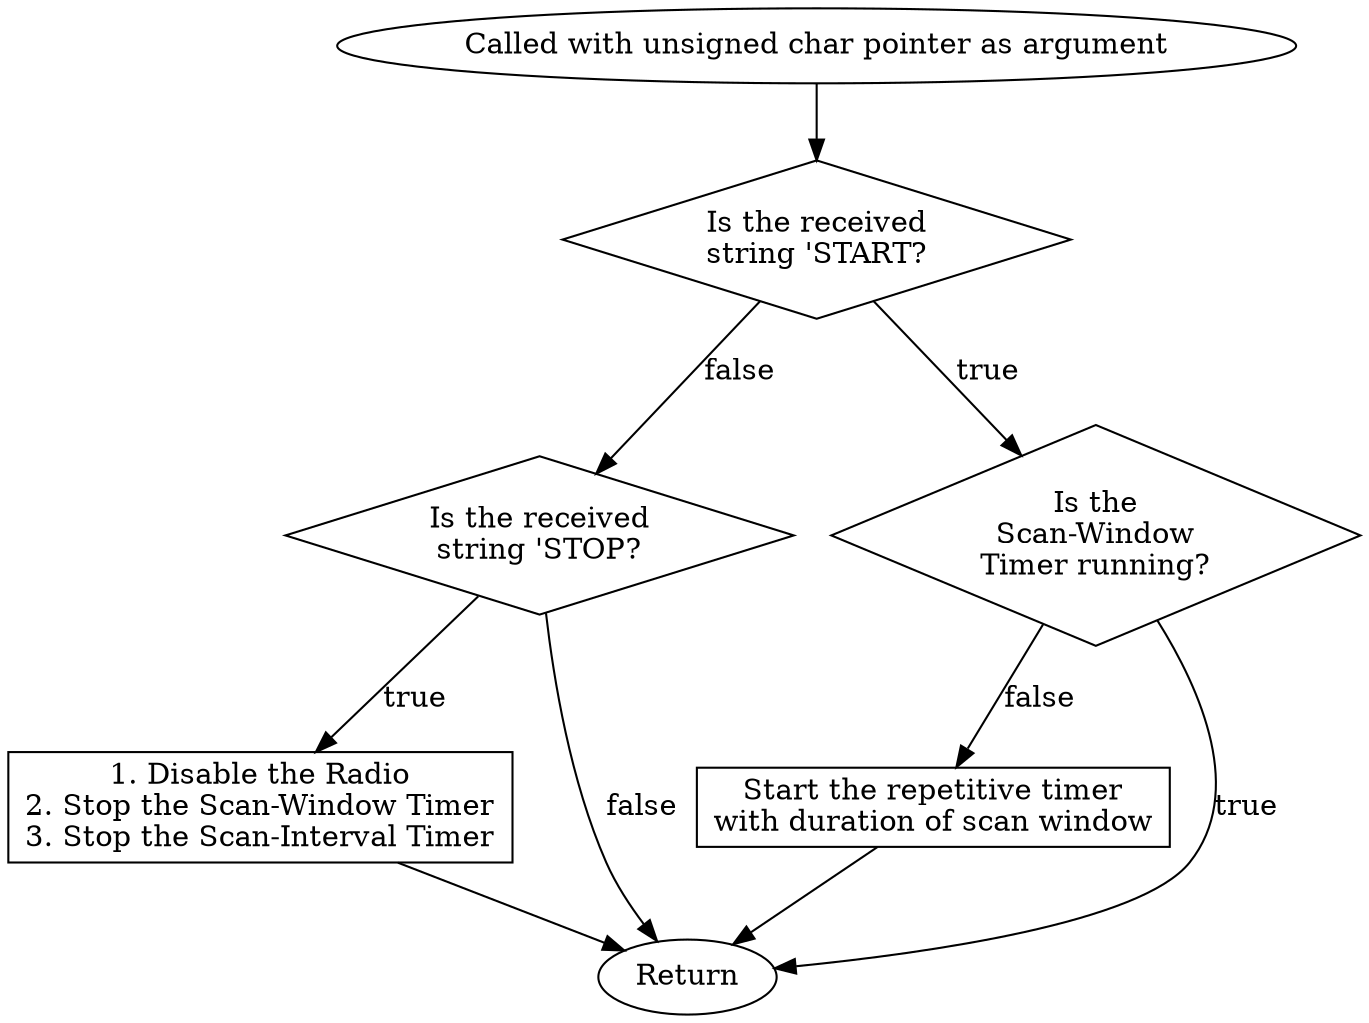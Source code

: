  digraph uart_handler_flow {
	a [shape = oval, label = "Called with unsigned char pointer as argument"]
	b [shape = diamond, label ="Is the received\nstring 'START?"]
	c [shape = diamond, label ="Is the received\nstring 'STOP?"]
	d [shape = diamond, label ="Is the\nScan-Window\nTimer running?"]
	g [shape = box, label ="Start the repetitive timer\nwith duration of scan window"]
	e [shape = box, label ="1. Disable the Radio\n2. Stop the Scan-Window Timer\n3. Stop the Scan-Interval Timer"]
	f [shape = oval, label ="Return"]
	a -> b;
	b -> c [label ="false"];
	b -> d [label ="true"];
	c -> e [label ="true"];
	c -> f [label ="false"];
	d -> g [label ="false"];
	d -> f [label ="true"];
	e -> f;
	g -> f;
 }

